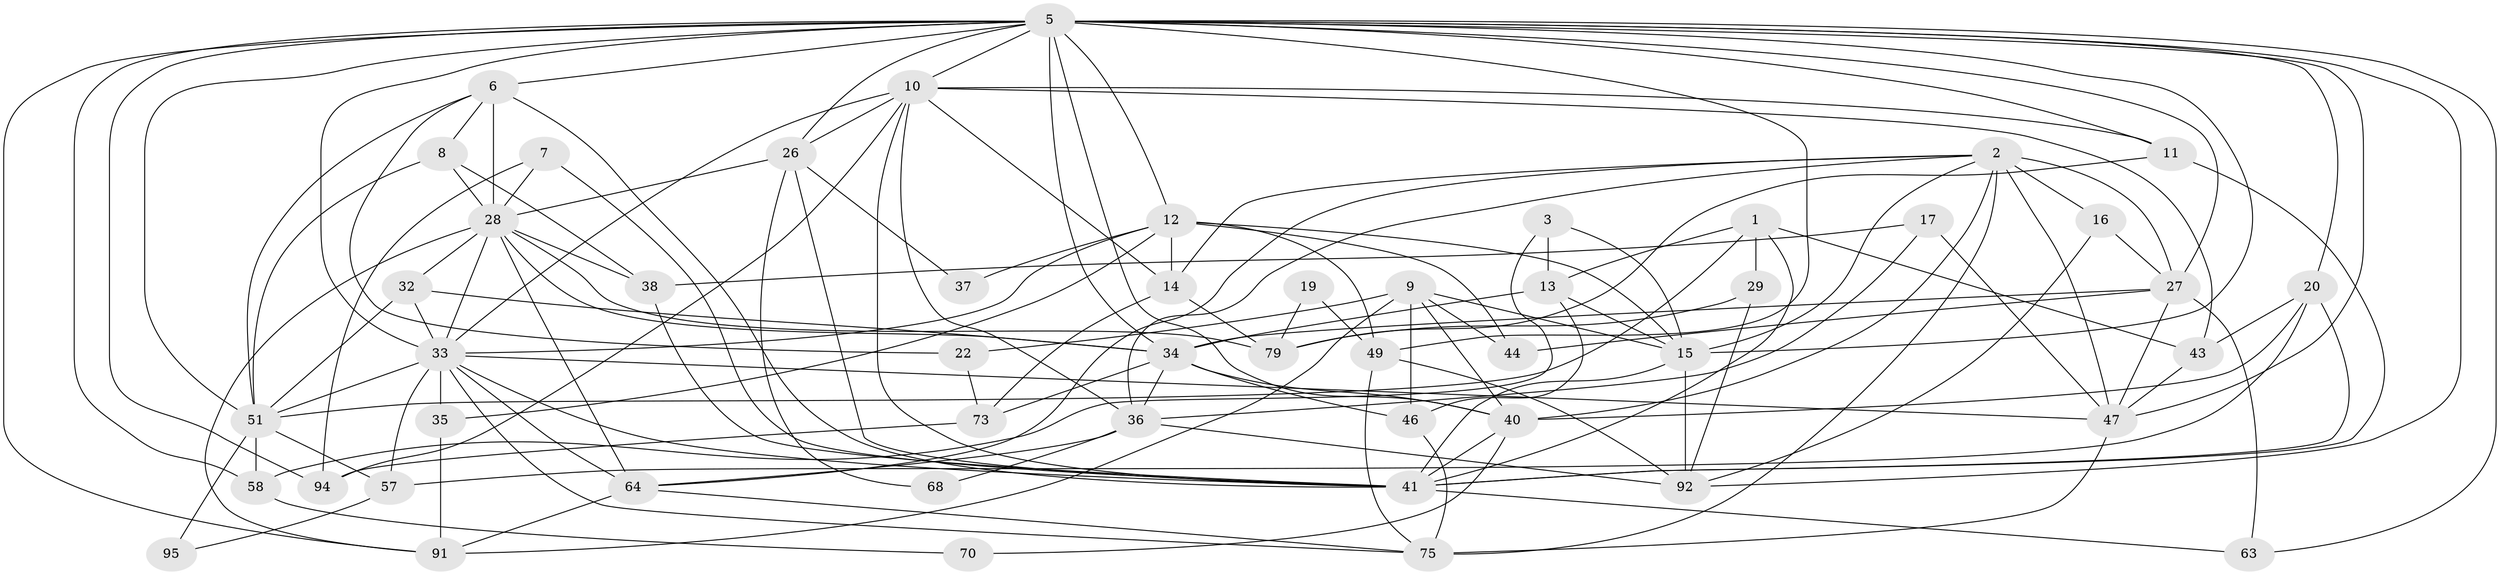// original degree distribution, {5: 0.16666666666666666, 6: 0.08823529411764706, 3: 0.2549019607843137, 4: 0.29411764705882354, 8: 0.00980392156862745, 2: 0.13725490196078433, 7: 0.049019607843137254}
// Generated by graph-tools (version 1.1) at 2025/15/03/09/25 04:15:00]
// undirected, 51 vertices, 141 edges
graph export_dot {
graph [start="1"]
  node [color=gray90,style=filled];
  1 [super="+48"];
  2 [super="+4+18"];
  3;
  5 [super="+21+50"];
  6 [super="+39"];
  7;
  8 [super="+31"];
  9 [super="+74"];
  10 [super="+24"];
  11 [super="+72"];
  12 [super="+25"];
  13;
  14;
  15 [super="+30"];
  16;
  17;
  19;
  20 [super="+82"];
  22;
  26 [super="+66"];
  27 [super="+45"];
  28 [super="+53"];
  29 [super="+61"];
  32 [super="+60"];
  33 [super="+56+59"];
  34 [super="+52"];
  35 [super="+101"];
  36 [super="+54+96+81"];
  37;
  38 [super="+90"];
  40 [super="+42"];
  41 [super="+87+93+89"];
  43 [super="+83"];
  44;
  46 [super="+77"];
  47 [super="+88"];
  49 [super="+65"];
  51 [super="+76+86"];
  57;
  58;
  63;
  64 [super="+84"];
  68;
  70;
  73;
  75 [super="+100"];
  79;
  91;
  92;
  94 [super="+102"];
  95;
  1 -- 41;
  1 -- 43;
  1 -- 51;
  1 -- 29;
  1 -- 13;
  2 -- 16;
  2 -- 47 [weight=2];
  2 -- 15;
  2 -- 36;
  2 -- 40;
  2 -- 27;
  2 -- 75;
  2 -- 64;
  2 -- 14;
  3 -- 13;
  3 -- 58;
  3 -- 15;
  5 -- 58;
  5 -- 63;
  5 -- 94;
  5 -- 34;
  5 -- 6 [weight=2];
  5 -- 91;
  5 -- 12;
  5 -- 27;
  5 -- 26;
  5 -- 33 [weight=2];
  5 -- 40;
  5 -- 10;
  5 -- 11;
  5 -- 47;
  5 -- 15;
  5 -- 49;
  5 -- 51;
  5 -- 92;
  5 -- 20;
  6 -- 8;
  6 -- 22;
  6 -- 41;
  6 -- 51;
  6 -- 28 [weight=2];
  7 -- 28;
  7 -- 41;
  7 -- 94;
  8 -- 38;
  8 -- 51;
  8 -- 28;
  9 -- 22;
  9 -- 40;
  9 -- 91;
  9 -- 44;
  9 -- 46;
  9 -- 15;
  10 -- 14;
  10 -- 43;
  10 -- 94;
  10 -- 36 [weight=2];
  10 -- 33;
  10 -- 26;
  10 -- 41;
  10 -- 11;
  11 -- 41;
  11 -- 79;
  12 -- 37;
  12 -- 14;
  12 -- 44;
  12 -- 15;
  12 -- 35;
  12 -- 49;
  12 -- 33;
  13 -- 15;
  13 -- 34;
  13 -- 46;
  14 -- 73;
  14 -- 79;
  15 -- 92;
  15 -- 41;
  16 -- 92;
  16 -- 27;
  17 -- 38;
  17 -- 47;
  17 -- 36;
  19 -- 79;
  19 -- 49;
  20 -- 40;
  20 -- 41;
  20 -- 43;
  20 -- 57;
  22 -- 73;
  26 -- 68;
  26 -- 37;
  26 -- 28;
  26 -- 41;
  27 -- 44;
  27 -- 34;
  27 -- 47;
  27 -- 63;
  28 -- 79;
  28 -- 34;
  28 -- 38 [weight=2];
  28 -- 32;
  28 -- 33;
  28 -- 64;
  28 -- 91;
  29 -- 79;
  29 -- 92;
  32 -- 51;
  32 -- 33 [weight=2];
  32 -- 34;
  33 -- 57;
  33 -- 41;
  33 -- 35 [weight=2];
  33 -- 47;
  33 -- 51;
  33 -- 64;
  33 -- 75;
  34 -- 36;
  34 -- 40;
  34 -- 73;
  34 -- 46;
  35 -- 91;
  36 -- 68;
  36 -- 92 [weight=2];
  36 -- 64;
  38 -- 41;
  40 -- 41;
  40 -- 70;
  41 -- 63;
  43 -- 47;
  46 -- 75;
  47 -- 75;
  49 -- 92;
  49 -- 75;
  51 -- 58;
  51 -- 95;
  51 -- 57;
  57 -- 95;
  58 -- 70;
  64 -- 91;
  64 -- 75;
  73 -- 94;
}
